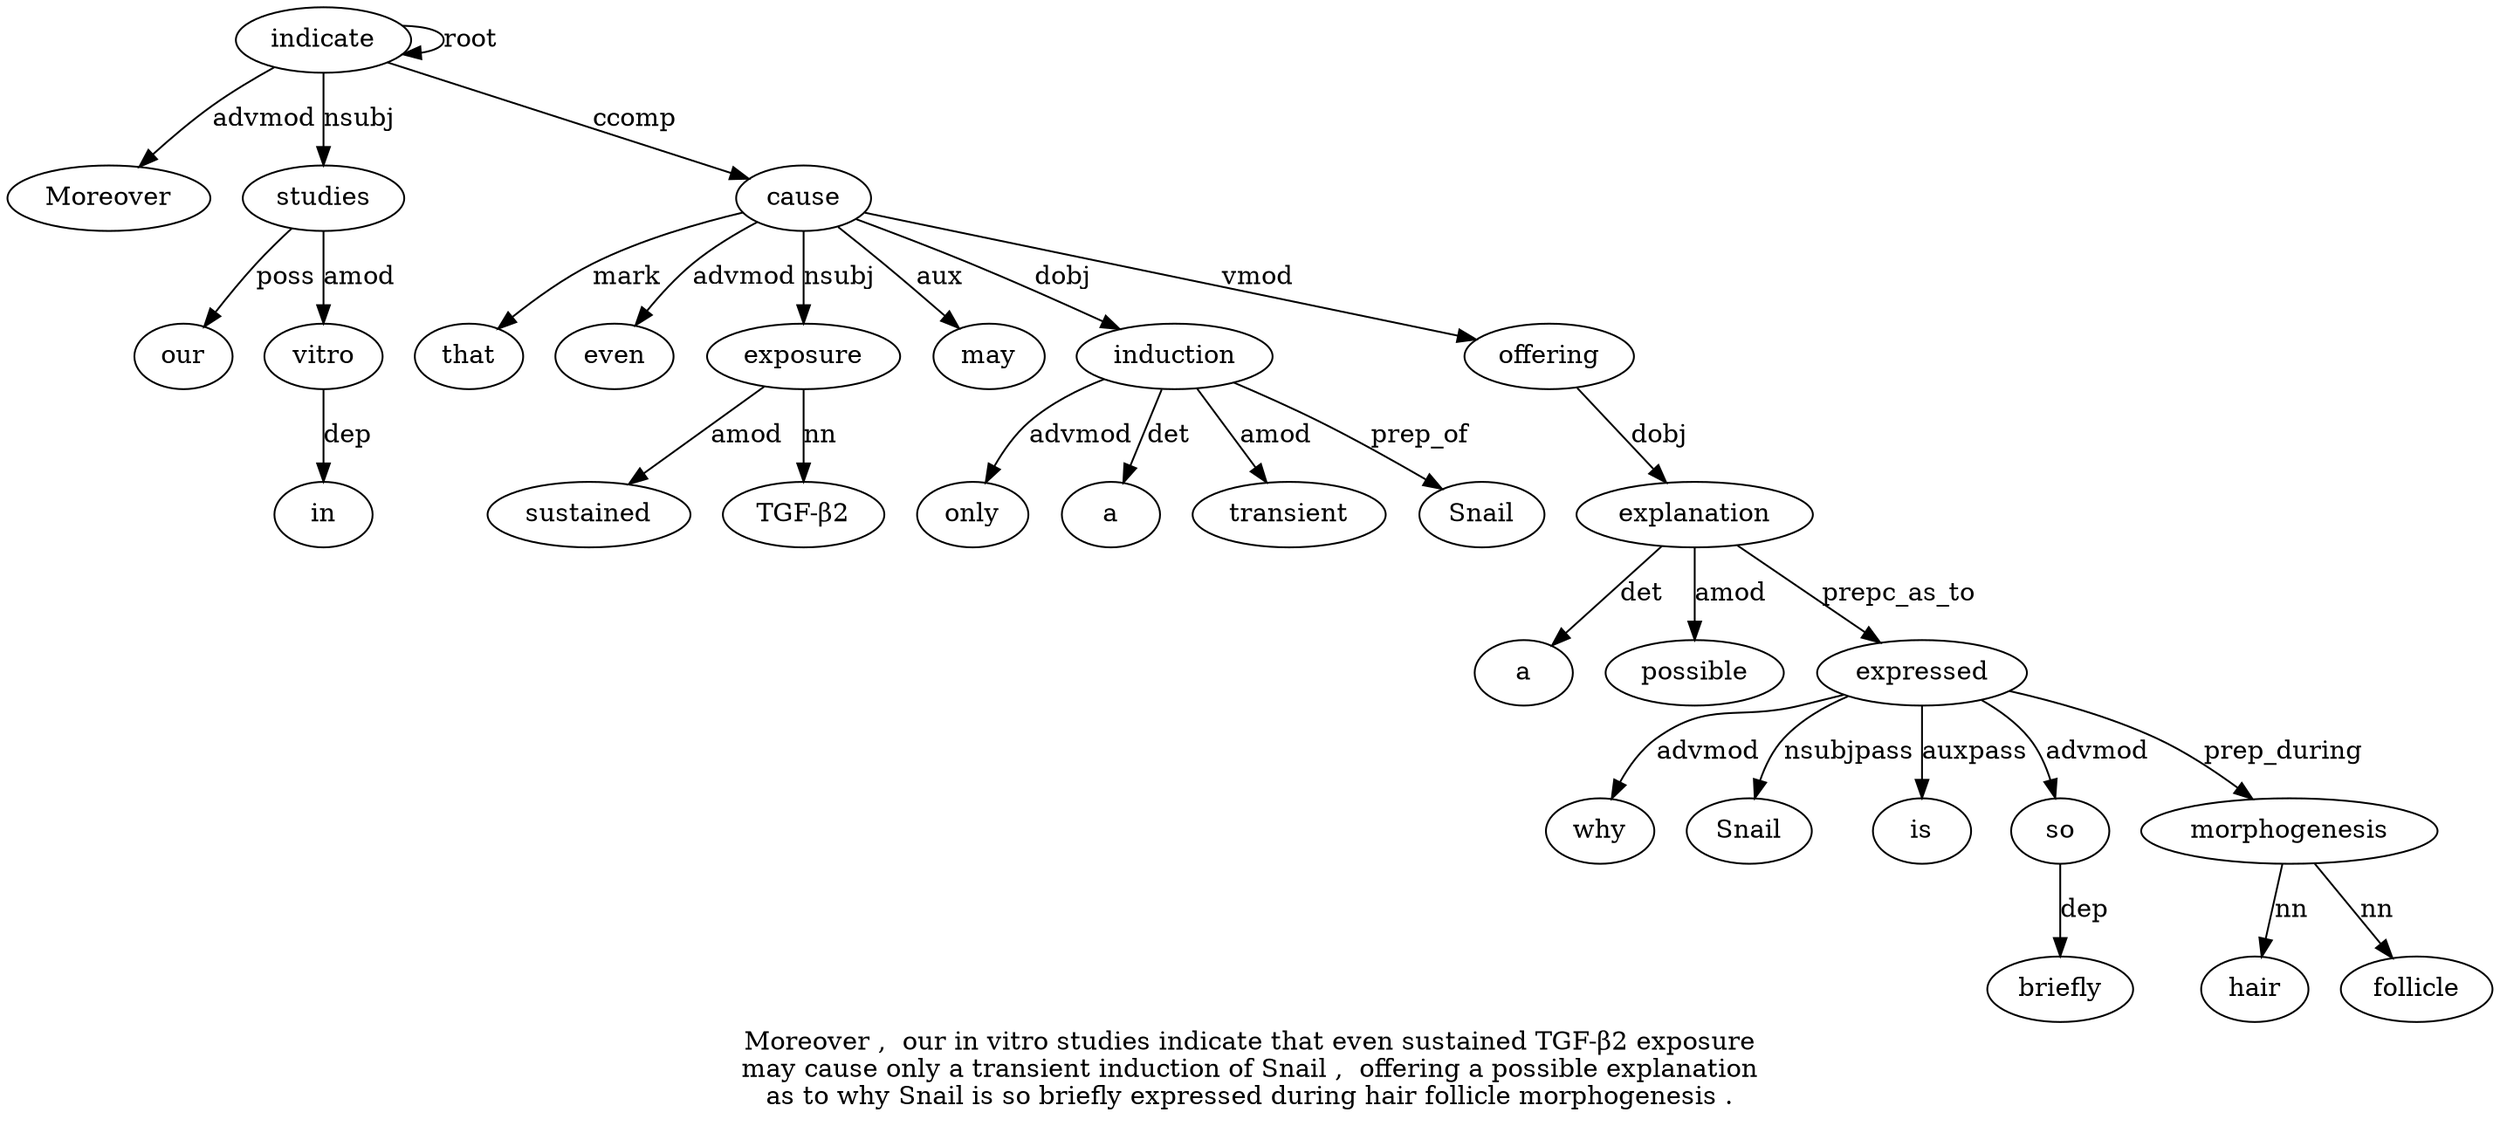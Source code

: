 digraph "Moreover ,  our in vitro studies indicate that even sustained TGF-β2 exposure may cause only a transient induction of Snail ,  offering a possible explanation as to why Snail is so briefly expressed during hair follicle morphogenesis ." {
label="Moreover ,  our in vitro studies indicate that even sustained TGF-β2 exposure
may cause only a transient induction of Snail ,  offering a possible explanation
as to why Snail is so briefly expressed during hair follicle morphogenesis .";
indicate7 [style=filled, fillcolor=white, label=indicate];
Moreover1 [style=filled, fillcolor=white, label=Moreover];
indicate7 -> Moreover1  [label=advmod];
studies6 [style=filled, fillcolor=white, label=studies];
our3 [style=filled, fillcolor=white, label=our];
studies6 -> our3  [label=poss];
vitro5 [style=filled, fillcolor=white, label=vitro];
in4 [style=filled, fillcolor=white, label=in];
vitro5 -> in4  [label=dep];
studies6 -> vitro5  [label=amod];
indicate7 -> studies6  [label=nsubj];
indicate7 -> indicate7  [label=root];
cause14 [style=filled, fillcolor=white, label=cause];
that8 [style=filled, fillcolor=white, label=that];
cause14 -> that8  [label=mark];
even9 [style=filled, fillcolor=white, label=even];
cause14 -> even9  [label=advmod];
exposure12 [style=filled, fillcolor=white, label=exposure];
sustained10 [style=filled, fillcolor=white, label=sustained];
exposure12 -> sustained10  [label=amod];
"TGF-β211" [style=filled, fillcolor=white, label="TGF-β2"];
exposure12 -> "TGF-β211"  [label=nn];
cause14 -> exposure12  [label=nsubj];
may13 [style=filled, fillcolor=white, label=may];
cause14 -> may13  [label=aux];
indicate7 -> cause14  [label=ccomp];
induction18 [style=filled, fillcolor=white, label=induction];
only15 [style=filled, fillcolor=white, label=only];
induction18 -> only15  [label=advmod];
a16 [style=filled, fillcolor=white, label=a];
induction18 -> a16  [label=det];
transient17 [style=filled, fillcolor=white, label=transient];
induction18 -> transient17  [label=amod];
cause14 -> induction18  [label=dobj];
Snail20 [style=filled, fillcolor=white, label=Snail];
induction18 -> Snail20  [label=prep_of];
offering22 [style=filled, fillcolor=white, label=offering];
cause14 -> offering22  [label=vmod];
explanation25 [style=filled, fillcolor=white, label=explanation];
a23 [style=filled, fillcolor=white, label=a];
explanation25 -> a23  [label=det];
possible24 [style=filled, fillcolor=white, label=possible];
explanation25 -> possible24  [label=amod];
offering22 -> explanation25  [label=dobj];
expressed33 [style=filled, fillcolor=white, label=expressed];
why28 [style=filled, fillcolor=white, label=why];
expressed33 -> why28  [label=advmod];
Snail29 [style=filled, fillcolor=white, label=Snail];
expressed33 -> Snail29  [label=nsubjpass];
is30 [style=filled, fillcolor=white, label=is];
expressed33 -> is30  [label=auxpass];
so31 [style=filled, fillcolor=white, label=so];
expressed33 -> so31  [label=advmod];
briefly32 [style=filled, fillcolor=white, label=briefly];
so31 -> briefly32  [label=dep];
explanation25 -> expressed33  [label=prepc_as_to];
morphogenesis37 [style=filled, fillcolor=white, label=morphogenesis];
hair35 [style=filled, fillcolor=white, label=hair];
morphogenesis37 -> hair35  [label=nn];
follicle36 [style=filled, fillcolor=white, label=follicle];
morphogenesis37 -> follicle36  [label=nn];
expressed33 -> morphogenesis37  [label=prep_during];
}

